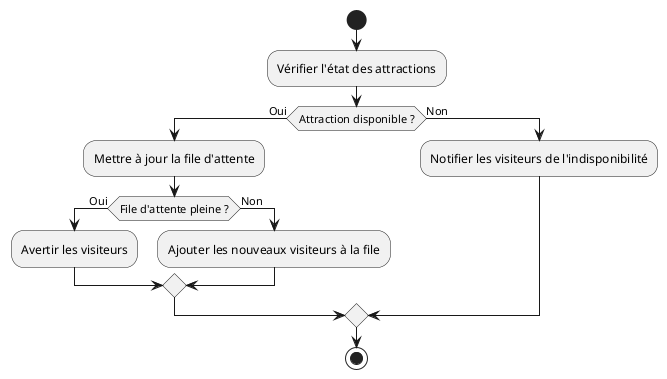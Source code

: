 @startuml name
start
:Vérifier l'état des attractions;
if (Attraction disponible ?) then (Oui)
  :Mettre à jour la file d'attente;
  if (File d'attente pleine ?) then (Oui)
    :Avertir les visiteurs;
  else (Non)
    :Ajouter les nouveaux visiteurs à la file;
  endif
else (Non)
  :Notifier les visiteurs de l'indisponibilité;
endif
stop
@enduml
